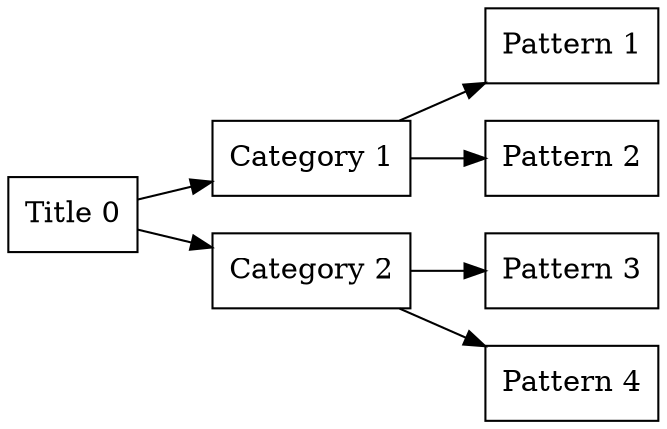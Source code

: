 digraph G {
rankdir=LR;
"Title 0" [shape=box];
"Category 1" [shape=box];
"Title 0" -> "Category 1";
"Pattern 1" [shape=box];
"Category 1" -> "Pattern 1";
"Pattern 2" [shape=box];
"Category 1" -> "Pattern 2";
"Category 2" [shape=box];
"Title 0" -> "Category 2";
"Pattern 3" [shape=box];
"Category 2" -> "Pattern 3";
"Pattern 4" [shape=box];
"Category 2" -> "Pattern 4";
}
